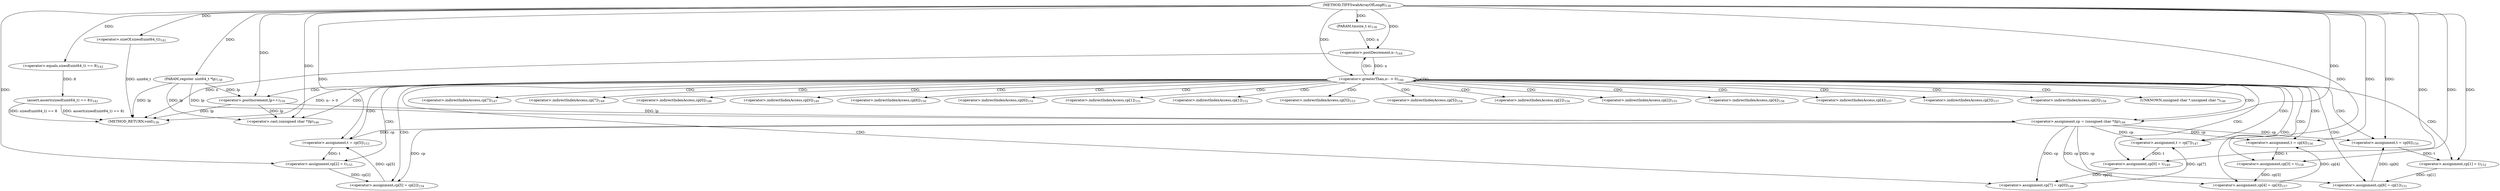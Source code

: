 digraph "TIFFSwabArrayOfLong8" {  
"34590" [label = <(METHOD,TIFFSwabArrayOfLong8)<SUB>138</SUB>> ]
"34682" [label = <(METHOD_RETURN,void)<SUB>138</SUB>> ]
"34591" [label = <(PARAM,register uint64_t *lp)<SUB>138</SUB>> ]
"34592" [label = <(PARAM,tmsize_t n)<SUB>138</SUB>> ]
"34596" [label = <(assert,assert(sizeof(uint64_t) == 8))<SUB>142</SUB>> ]
"34602" [label = <(&lt;operator&gt;.greaterThan,n-- &gt; 0)<SUB>144</SUB>> ]
"34597" [label = <(&lt;operator&gt;.equals,sizeof(uint64_t) == 8)<SUB>142</SUB>> ]
"34607" [label = <(&lt;operator&gt;.assignment,cp = (unsigned char *)lp)<SUB>146</SUB>> ]
"34612" [label = <(&lt;operator&gt;.assignment,t = cp[7])<SUB>147</SUB>> ]
"34617" [label = <(&lt;operator&gt;.assignment,cp[7] = cp[0])<SUB>148</SUB>> ]
"34624" [label = <(&lt;operator&gt;.assignment,cp[0] = t)<SUB>149</SUB>> ]
"34629" [label = <(&lt;operator&gt;.assignment,t = cp[6])<SUB>150</SUB>> ]
"34634" [label = <(&lt;operator&gt;.assignment,cp[6] = cp[1])<SUB>151</SUB>> ]
"34641" [label = <(&lt;operator&gt;.assignment,cp[1] = t)<SUB>152</SUB>> ]
"34646" [label = <(&lt;operator&gt;.assignment,t = cp[5])<SUB>153</SUB>> ]
"34651" [label = <(&lt;operator&gt;.assignment,cp[5] = cp[2])<SUB>154</SUB>> ]
"34658" [label = <(&lt;operator&gt;.assignment,cp[2] = t)<SUB>155</SUB>> ]
"34663" [label = <(&lt;operator&gt;.assignment,t = cp[4])<SUB>156</SUB>> ]
"34668" [label = <(&lt;operator&gt;.assignment,cp[4] = cp[3])<SUB>157</SUB>> ]
"34675" [label = <(&lt;operator&gt;.assignment,cp[3] = t)<SUB>158</SUB>> ]
"34680" [label = <(&lt;operator&gt;.postIncrement,lp++)<SUB>159</SUB>> ]
"34598" [label = <(&lt;operator&gt;.sizeOf,sizeof(uint64_t))<SUB>142</SUB>> ]
"34603" [label = <(&lt;operator&gt;.postDecrement,n--)<SUB>144</SUB>> ]
"34609" [label = <(&lt;operator&gt;.cast,(unsigned char *)lp)<SUB>146</SUB>> ]
"34614" [label = <(&lt;operator&gt;.indirectIndexAccess,cp[7])<SUB>147</SUB>> ]
"34618" [label = <(&lt;operator&gt;.indirectIndexAccess,cp[7])<SUB>148</SUB>> ]
"34621" [label = <(&lt;operator&gt;.indirectIndexAccess,cp[0])<SUB>148</SUB>> ]
"34625" [label = <(&lt;operator&gt;.indirectIndexAccess,cp[0])<SUB>149</SUB>> ]
"34631" [label = <(&lt;operator&gt;.indirectIndexAccess,cp[6])<SUB>150</SUB>> ]
"34635" [label = <(&lt;operator&gt;.indirectIndexAccess,cp[6])<SUB>151</SUB>> ]
"34638" [label = <(&lt;operator&gt;.indirectIndexAccess,cp[1])<SUB>151</SUB>> ]
"34642" [label = <(&lt;operator&gt;.indirectIndexAccess,cp[1])<SUB>152</SUB>> ]
"34648" [label = <(&lt;operator&gt;.indirectIndexAccess,cp[5])<SUB>153</SUB>> ]
"34652" [label = <(&lt;operator&gt;.indirectIndexAccess,cp[5])<SUB>154</SUB>> ]
"34655" [label = <(&lt;operator&gt;.indirectIndexAccess,cp[2])<SUB>154</SUB>> ]
"34659" [label = <(&lt;operator&gt;.indirectIndexAccess,cp[2])<SUB>155</SUB>> ]
"34665" [label = <(&lt;operator&gt;.indirectIndexAccess,cp[4])<SUB>156</SUB>> ]
"34669" [label = <(&lt;operator&gt;.indirectIndexAccess,cp[4])<SUB>157</SUB>> ]
"34672" [label = <(&lt;operator&gt;.indirectIndexAccess,cp[3])<SUB>157</SUB>> ]
"34676" [label = <(&lt;operator&gt;.indirectIndexAccess,cp[3])<SUB>158</SUB>> ]
"34610" [label = <(UNKNOWN,unsigned char *,unsigned char *)<SUB>146</SUB>> ]
  "34591" -> "34682"  [ label = "DDG: lp"] 
  "34596" -> "34682"  [ label = "DDG: sizeof(uint64_t) == 8"] 
  "34596" -> "34682"  [ label = "DDG: assert(sizeof(uint64_t) == 8)"] 
  "34603" -> "34682"  [ label = "DDG: n"] 
  "34602" -> "34682"  [ label = "DDG: n-- &gt; 0"] 
  "34680" -> "34682"  [ label = "DDG: lp"] 
  "34598" -> "34682"  [ label = "DDG: uint64_t"] 
  "34590" -> "34591"  [ label = "DDG: "] 
  "34590" -> "34592"  [ label = "DDG: "] 
  "34597" -> "34596"  [ label = "DDG: 8"] 
  "34590" -> "34597"  [ label = "DDG: "] 
  "34603" -> "34602"  [ label = "DDG: n"] 
  "34590" -> "34602"  [ label = "DDG: "] 
  "34680" -> "34607"  [ label = "DDG: lp"] 
  "34591" -> "34607"  [ label = "DDG: lp"] 
  "34590" -> "34607"  [ label = "DDG: "] 
  "34607" -> "34612"  [ label = "DDG: cp"] 
  "34617" -> "34612"  [ label = "DDG: cp[7]"] 
  "34607" -> "34617"  [ label = "DDG: cp"] 
  "34624" -> "34617"  [ label = "DDG: cp[0]"] 
  "34612" -> "34624"  [ label = "DDG: t"] 
  "34590" -> "34624"  [ label = "DDG: "] 
  "34607" -> "34629"  [ label = "DDG: cp"] 
  "34634" -> "34629"  [ label = "DDG: cp[6]"] 
  "34607" -> "34634"  [ label = "DDG: cp"] 
  "34641" -> "34634"  [ label = "DDG: cp[1]"] 
  "34629" -> "34641"  [ label = "DDG: t"] 
  "34590" -> "34641"  [ label = "DDG: "] 
  "34607" -> "34646"  [ label = "DDG: cp"] 
  "34651" -> "34646"  [ label = "DDG: cp[5]"] 
  "34607" -> "34651"  [ label = "DDG: cp"] 
  "34658" -> "34651"  [ label = "DDG: cp[2]"] 
  "34646" -> "34658"  [ label = "DDG: t"] 
  "34590" -> "34658"  [ label = "DDG: "] 
  "34607" -> "34663"  [ label = "DDG: cp"] 
  "34668" -> "34663"  [ label = "DDG: cp[4]"] 
  "34607" -> "34668"  [ label = "DDG: cp"] 
  "34675" -> "34668"  [ label = "DDG: cp[3]"] 
  "34663" -> "34675"  [ label = "DDG: t"] 
  "34590" -> "34675"  [ label = "DDG: "] 
  "34590" -> "34598"  [ label = "DDG: "] 
  "34592" -> "34603"  [ label = "DDG: n"] 
  "34590" -> "34603"  [ label = "DDG: "] 
  "34590" -> "34612"  [ label = "DDG: "] 
  "34590" -> "34629"  [ label = "DDG: "] 
  "34590" -> "34646"  [ label = "DDG: "] 
  "34590" -> "34663"  [ label = "DDG: "] 
  "34590" -> "34680"  [ label = "DDG: "] 
  "34591" -> "34680"  [ label = "DDG: lp"] 
  "34680" -> "34609"  [ label = "DDG: lp"] 
  "34591" -> "34609"  [ label = "DDG: lp"] 
  "34590" -> "34609"  [ label = "DDG: "] 
  "34602" -> "34669"  [ label = "CDG: "] 
  "34602" -> "34659"  [ label = "CDG: "] 
  "34602" -> "34635"  [ label = "CDG: "] 
  "34602" -> "34614"  [ label = "CDG: "] 
  "34602" -> "34612"  [ label = "CDG: "] 
  "34602" -> "34624"  [ label = "CDG: "] 
  "34602" -> "34631"  [ label = "CDG: "] 
  "34602" -> "34642"  [ label = "CDG: "] 
  "34602" -> "34610"  [ label = "CDG: "] 
  "34602" -> "34603"  [ label = "CDG: "] 
  "34602" -> "34676"  [ label = "CDG: "] 
  "34602" -> "34629"  [ label = "CDG: "] 
  "34602" -> "34607"  [ label = "CDG: "] 
  "34602" -> "34672"  [ label = "CDG: "] 
  "34602" -> "34625"  [ label = "CDG: "] 
  "34602" -> "34652"  [ label = "CDG: "] 
  "34602" -> "34680"  [ label = "CDG: "] 
  "34602" -> "34668"  [ label = "CDG: "] 
  "34602" -> "34621"  [ label = "CDG: "] 
  "34602" -> "34655"  [ label = "CDG: "] 
  "34602" -> "34638"  [ label = "CDG: "] 
  "34602" -> "34663"  [ label = "CDG: "] 
  "34602" -> "34646"  [ label = "CDG: "] 
  "34602" -> "34675"  [ label = "CDG: "] 
  "34602" -> "34658"  [ label = "CDG: "] 
  "34602" -> "34609"  [ label = "CDG: "] 
  "34602" -> "34651"  [ label = "CDG: "] 
  "34602" -> "34641"  [ label = "CDG: "] 
  "34602" -> "34665"  [ label = "CDG: "] 
  "34602" -> "34634"  [ label = "CDG: "] 
  "34602" -> "34602"  [ label = "CDG: "] 
  "34602" -> "34618"  [ label = "CDG: "] 
  "34602" -> "34617"  [ label = "CDG: "] 
  "34602" -> "34648"  [ label = "CDG: "] 
}
